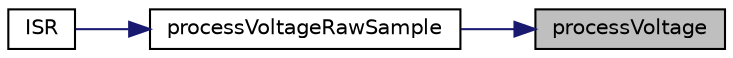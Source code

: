 digraph "processVoltage"
{
 // LATEX_PDF_SIZE
  bgcolor="transparent";
  edge [fontname="Helvetica",fontsize="10",labelfontname="Helvetica",labelfontsize="10"];
  node [fontname="Helvetica",fontsize="10",shape=record];
  rankdir="RL";
  Node1 [label="processVoltage",height=0.2,width=0.4,color="black", fillcolor="grey75", style="filled", fontcolor="black",tooltip="Process the calculation for the current voltage sample for the specific phase."];
  Node1 -> Node2 [dir="back",color="midnightblue",fontsize="10",style="solid",fontname="Helvetica"];
  Node2 [label="processVoltageRawSample",height=0.2,width=0.4,color="black",URL="$group__TimeCritical.html#ga7b45c0ceb64e191cb1f053c28f02cee6",tooltip="Process the current voltage raw sample for the specific phase."];
  Node2 -> Node3 [dir="back",color="midnightblue",fontsize="10",style="solid",fontname="Helvetica"];
  Node3 [label="ISR",height=0.2,width=0.4,color="black",URL="$Mk2__3phase__RFdatalog__temp_8ino.html#a05c2e5b588ced1cd7312f5b0edc5b295",tooltip="Interrupt Service Routine - Interrupt-Driven Analog Conversion."];
}
